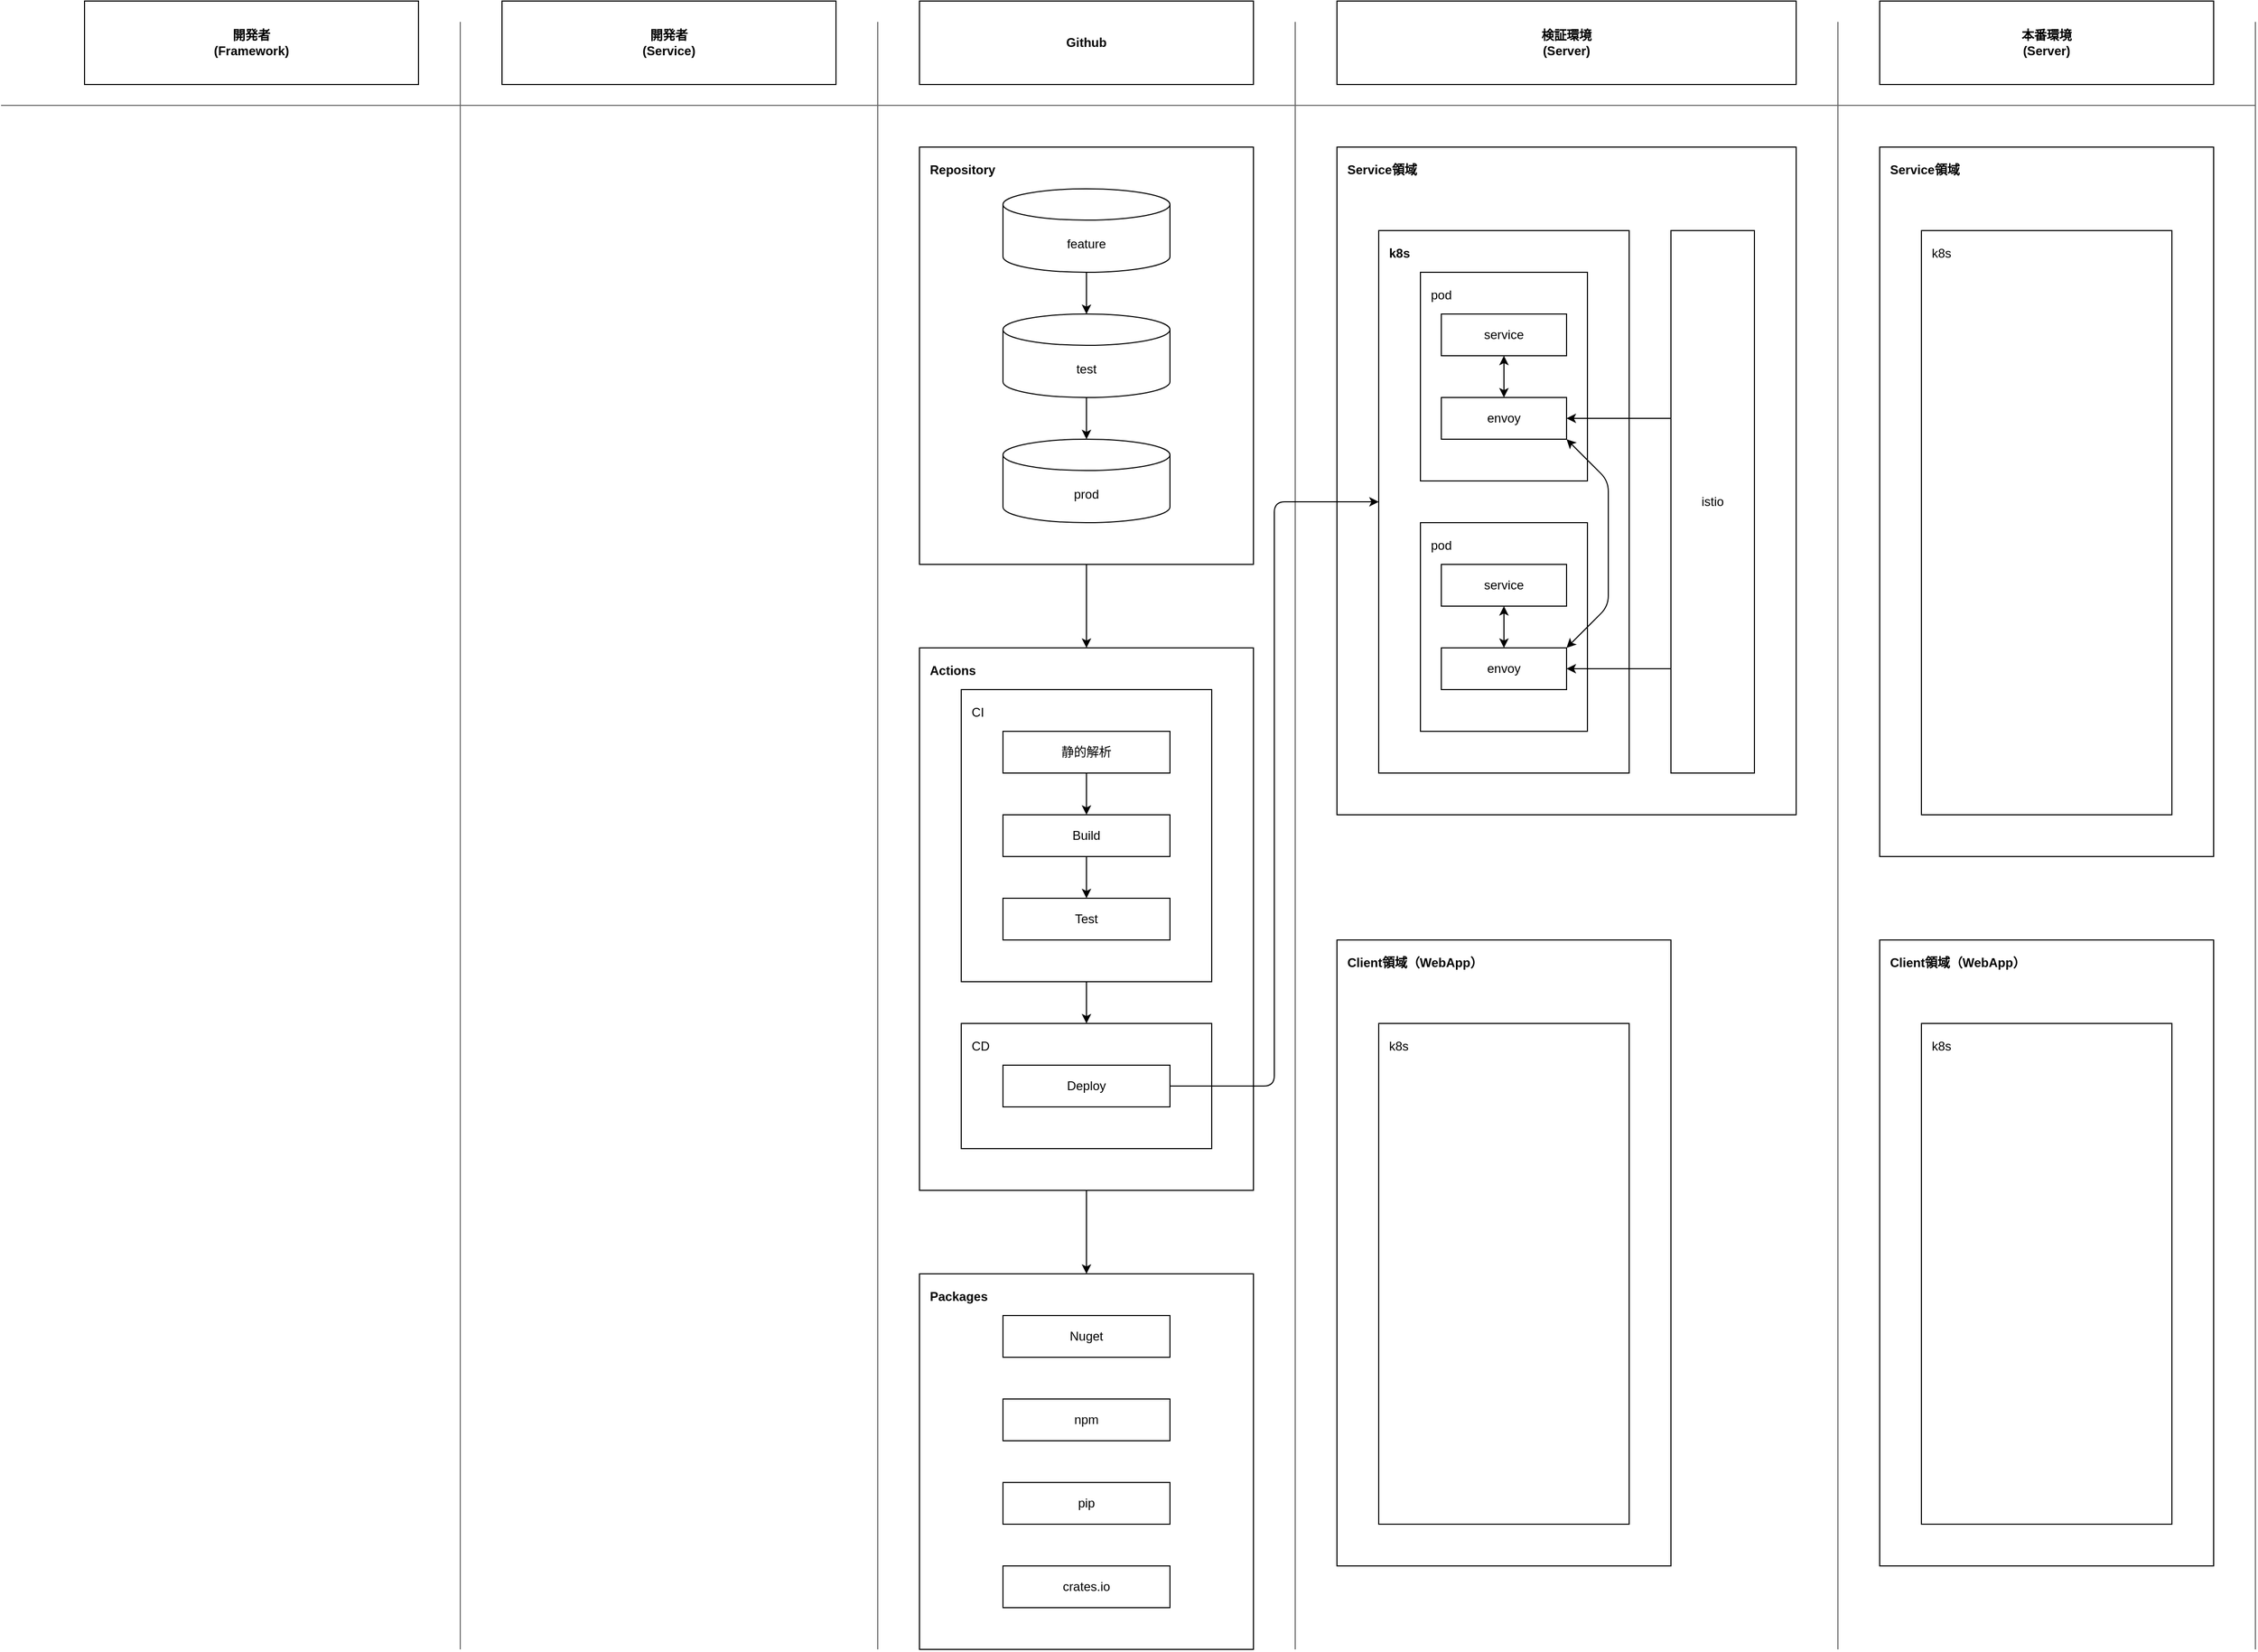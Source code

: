 <mxfile>
    <diagram id="om_oi36MF1jIUzn6utDR" name="ページ1">
        <mxGraphModel dx="3094" dy="1361" grid="1" gridSize="10" guides="1" tooltips="1" connect="1" arrows="1" fold="1" page="1" pageScale="1" pageWidth="1200" pageHeight="900" background="#ffffff" math="0" shadow="0">
            <root>
                <mxCell id="0"/>
                <mxCell id="1" parent="0"/>
                <mxCell id="140" value="pod" style="rounded=0;whiteSpace=wrap;html=1;align=left;verticalAlign=top;spacing=10;fillColor=none;" parent="1" vertex="1">
                    <mxGeometry x="880" y="280" width="160" height="200" as="geometry"/>
                </mxCell>
                <mxCell id="80" value="" style="endArrow=none;html=1;fontColor=#CCCCCC;strokeColor=#666666;" parent="1" edge="1">
                    <mxGeometry width="50" height="50" relative="1" as="geometry">
                        <mxPoint x="-480" y="120" as="sourcePoint"/>
                        <mxPoint x="1680" y="120" as="targetPoint"/>
                    </mxGeometry>
                </mxCell>
                <mxCell id="81" value="" style="endArrow=none;html=1;fontColor=#CCCCCC;strokeColor=#666666;" parent="1" edge="1">
                    <mxGeometry width="50" height="50" relative="1" as="geometry">
                        <mxPoint x="360" y="40" as="sourcePoint"/>
                        <mxPoint x="360" y="1600" as="targetPoint"/>
                    </mxGeometry>
                </mxCell>
                <mxCell id="82" value="" style="endArrow=none;html=1;fontColor=#CCCCCC;strokeColor=#666666;" parent="1" edge="1">
                    <mxGeometry width="50" height="50" relative="1" as="geometry">
                        <mxPoint x="760" y="40" as="sourcePoint"/>
                        <mxPoint x="760" y="1600" as="targetPoint"/>
                    </mxGeometry>
                </mxCell>
                <mxCell id="83" value="Github" style="rounded=0;whiteSpace=wrap;html=1;fontStyle=1;labelBackgroundColor=default;" parent="1" vertex="1">
                    <mxGeometry x="400" y="20" width="320" height="80" as="geometry"/>
                </mxCell>
                <mxCell id="84" value="Repository" style="rounded=0;whiteSpace=wrap;html=1;align=left;verticalAlign=top;spacing=10;fillColor=none;fontStyle=1" parent="1" vertex="1">
                    <mxGeometry x="400" y="160" width="320" height="400" as="geometry"/>
                </mxCell>
                <mxCell id="85" value="feature" style="shape=cylinder3;whiteSpace=wrap;html=1;boundedLbl=1;backgroundOutline=1;size=15;" parent="1" vertex="1">
                    <mxGeometry x="480" y="200" width="160" height="80" as="geometry"/>
                </mxCell>
                <mxCell id="86" value="test" style="shape=cylinder3;whiteSpace=wrap;html=1;boundedLbl=1;backgroundOutline=1;size=15;" parent="1" vertex="1">
                    <mxGeometry x="480" y="320" width="160" height="80" as="geometry"/>
                </mxCell>
                <mxCell id="87" value="prod" style="shape=cylinder3;whiteSpace=wrap;html=1;boundedLbl=1;backgroundOutline=1;size=15;" parent="1" vertex="1">
                    <mxGeometry x="480" y="440" width="160" height="80" as="geometry"/>
                </mxCell>
                <mxCell id="88" value="Actions" style="rounded=0;whiteSpace=wrap;html=1;fillColor=none;align=left;verticalAlign=top;spacing=10;fontStyle=1" parent="1" vertex="1">
                    <mxGeometry x="400" y="640" width="320" height="520" as="geometry"/>
                </mxCell>
                <mxCell id="89" value="CI" style="rounded=0;whiteSpace=wrap;html=1;verticalAlign=top;align=left;spacing=10;fillColor=none;" parent="1" vertex="1">
                    <mxGeometry x="440" y="680" width="240" height="280" as="geometry"/>
                </mxCell>
                <mxCell id="91" value="CD" style="rounded=0;whiteSpace=wrap;html=1;verticalAlign=top;align=left;spacing=10;fillColor=none;" parent="1" vertex="1">
                    <mxGeometry x="440" y="1000" width="240" height="120" as="geometry"/>
                </mxCell>
                <mxCell id="93" value="静的解析" style="rounded=0;whiteSpace=wrap;html=1;" parent="1" vertex="1">
                    <mxGeometry x="480" y="720" width="160" height="40" as="geometry"/>
                </mxCell>
                <mxCell id="94" value="Build" style="rounded=0;whiteSpace=wrap;html=1;" parent="1" vertex="1">
                    <mxGeometry x="480" y="800" width="160" height="40" as="geometry"/>
                </mxCell>
                <mxCell id="95" value="Test" style="rounded=0;whiteSpace=wrap;html=1;" parent="1" vertex="1">
                    <mxGeometry x="480" y="880" width="160" height="40" as="geometry"/>
                </mxCell>
                <mxCell id="96" value="Deploy" style="rounded=0;whiteSpace=wrap;html=1;" parent="1" vertex="1">
                    <mxGeometry x="480" y="1040" width="160" height="40" as="geometry"/>
                </mxCell>
                <mxCell id="97" value="" style="endArrow=classic;html=1;entryX=0.5;entryY=0;entryDx=0;entryDy=0;entryPerimeter=0;exitX=0.5;exitY=1;exitDx=0;exitDy=0;exitPerimeter=0;" parent="1" source="85" target="86" edge="1">
                    <mxGeometry width="50" height="50" relative="1" as="geometry">
                        <mxPoint x="870" y="530" as="sourcePoint"/>
                        <mxPoint x="920" y="480" as="targetPoint"/>
                    </mxGeometry>
                </mxCell>
                <mxCell id="98" value="" style="endArrow=classic;html=1;entryX=0.5;entryY=0;entryDx=0;entryDy=0;entryPerimeter=0;exitX=0.5;exitY=1;exitDx=0;exitDy=0;exitPerimeter=0;" parent="1" source="86" target="87" edge="1">
                    <mxGeometry width="50" height="50" relative="1" as="geometry">
                        <mxPoint x="920" y="710" as="sourcePoint"/>
                        <mxPoint x="970" y="660" as="targetPoint"/>
                    </mxGeometry>
                </mxCell>
                <mxCell id="99" value="" style="endArrow=classic;html=1;exitX=0.5;exitY=1;exitDx=0;exitDy=0;entryX=0.5;entryY=0;entryDx=0;entryDy=0;" parent="1" source="84" target="88" edge="1">
                    <mxGeometry width="50" height="50" relative="1" as="geometry">
                        <mxPoint x="920" y="710" as="sourcePoint"/>
                        <mxPoint x="970" y="660" as="targetPoint"/>
                    </mxGeometry>
                </mxCell>
                <mxCell id="100" value="" style="endArrow=classic;html=1;exitX=0.5;exitY=1;exitDx=0;exitDy=0;entryX=0.5;entryY=0;entryDx=0;entryDy=0;" parent="1" source="93" target="94" edge="1">
                    <mxGeometry width="50" height="50" relative="1" as="geometry">
                        <mxPoint x="920" y="710" as="sourcePoint"/>
                        <mxPoint x="970" y="660" as="targetPoint"/>
                    </mxGeometry>
                </mxCell>
                <mxCell id="101" value="" style="endArrow=classic;html=1;exitX=0.5;exitY=1;exitDx=0;exitDy=0;entryX=0.5;entryY=0;entryDx=0;entryDy=0;" parent="1" source="94" target="95" edge="1">
                    <mxGeometry width="50" height="50" relative="1" as="geometry">
                        <mxPoint x="920" y="710" as="sourcePoint"/>
                        <mxPoint x="970" y="660" as="targetPoint"/>
                    </mxGeometry>
                </mxCell>
                <mxCell id="102" value="" style="endArrow=classic;html=1;entryX=0.5;entryY=0;entryDx=0;entryDy=0;exitX=0.5;exitY=1;exitDx=0;exitDy=0;" parent="1" source="89" target="91" edge="1">
                    <mxGeometry width="50" height="50" relative="1" as="geometry">
                        <mxPoint x="920" y="710" as="sourcePoint"/>
                        <mxPoint x="970" y="660" as="targetPoint"/>
                    </mxGeometry>
                </mxCell>
                <mxCell id="103" value="Packages" style="rounded=0;whiteSpace=wrap;html=1;fillColor=none;align=left;verticalAlign=top;spacing=10;fontStyle=1" parent="1" vertex="1">
                    <mxGeometry x="400" y="1240" width="320" height="360" as="geometry"/>
                </mxCell>
                <mxCell id="104" value="Nuget" style="rounded=0;whiteSpace=wrap;html=1;" parent="1" vertex="1">
                    <mxGeometry x="480" y="1280" width="160" height="40" as="geometry"/>
                </mxCell>
                <mxCell id="105" value="npm" style="rounded=0;whiteSpace=wrap;html=1;" parent="1" vertex="1">
                    <mxGeometry x="480" y="1360" width="160" height="40" as="geometry"/>
                </mxCell>
                <mxCell id="106" value="pip" style="rounded=0;whiteSpace=wrap;html=1;" parent="1" vertex="1">
                    <mxGeometry x="480" y="1440" width="160" height="40" as="geometry"/>
                </mxCell>
                <mxCell id="107" value="" style="endArrow=classic;html=1;exitX=0.5;exitY=1;exitDx=0;exitDy=0;entryX=0.5;entryY=0;entryDx=0;entryDy=0;" parent="1" source="88" target="103" edge="1">
                    <mxGeometry width="50" height="50" relative="1" as="geometry">
                        <mxPoint x="920" y="820" as="sourcePoint"/>
                        <mxPoint x="630" y="1220" as="targetPoint"/>
                    </mxGeometry>
                </mxCell>
                <mxCell id="108" value="検証環境&lt;div&gt;(Server)&lt;/div&gt;" style="rounded=0;whiteSpace=wrap;html=1;fontStyle=1" parent="1" vertex="1">
                    <mxGeometry x="800" y="20" width="440" height="80" as="geometry"/>
                </mxCell>
                <mxCell id="109" value="" style="endArrow=none;html=1;fontColor=#CCCCCC;strokeColor=#666666;" parent="1" edge="1">
                    <mxGeometry width="50" height="50" relative="1" as="geometry">
                        <mxPoint x="1280" y="40" as="sourcePoint"/>
                        <mxPoint x="1280" y="1600" as="targetPoint"/>
                    </mxGeometry>
                </mxCell>
                <mxCell id="110" value="本番環境&lt;div&gt;(Server)&lt;/div&gt;" style="rounded=0;whiteSpace=wrap;html=1;fontStyle=1" parent="1" vertex="1">
                    <mxGeometry x="1320" y="20" width="320" height="80" as="geometry"/>
                </mxCell>
                <mxCell id="111" value="開発者&lt;div&gt;(Service)&lt;/div&gt;" style="rounded=0;whiteSpace=wrap;html=1;fontStyle=1" parent="1" vertex="1">
                    <mxGeometry y="20" width="320" height="80" as="geometry"/>
                </mxCell>
                <mxCell id="112" value="開発者&lt;div&gt;(Framework)&lt;/div&gt;" style="rounded=0;whiteSpace=wrap;html=1;fontStyle=1" parent="1" vertex="1">
                    <mxGeometry x="-400" y="20" width="320" height="80" as="geometry"/>
                </mxCell>
                <mxCell id="113" value="" style="endArrow=none;html=1;fontColor=#CCCCCC;strokeColor=#666666;" parent="1" edge="1">
                    <mxGeometry width="50" height="50" relative="1" as="geometry">
                        <mxPoint x="-40" y="40" as="sourcePoint"/>
                        <mxPoint x="-40" y="1600" as="targetPoint"/>
                    </mxGeometry>
                </mxCell>
                <mxCell id="114" value="Service領域" style="rounded=0;whiteSpace=wrap;html=1;align=left;verticalAlign=top;spacing=10;fillColor=none;fontStyle=1" parent="1" vertex="1">
                    <mxGeometry x="800" y="160" width="440" height="640" as="geometry"/>
                </mxCell>
                <mxCell id="115" value="Client領域（WebApp）" style="rounded=0;whiteSpace=wrap;html=1;align=left;verticalAlign=top;spacing=10;fillColor=none;fontStyle=1" parent="1" vertex="1">
                    <mxGeometry x="800" y="920" width="320" height="600" as="geometry"/>
                </mxCell>
                <mxCell id="116" value="Service領域" style="rounded=0;whiteSpace=wrap;html=1;align=left;verticalAlign=top;spacing=10;fillColor=none;fontStyle=1" parent="1" vertex="1">
                    <mxGeometry x="1320" y="160" width="320" height="680" as="geometry"/>
                </mxCell>
                <mxCell id="117" value="Client領域（WebApp）" style="rounded=0;whiteSpace=wrap;html=1;align=left;verticalAlign=top;spacing=10;fillColor=none;fontStyle=1" parent="1" vertex="1">
                    <mxGeometry x="1320" y="920" width="320" height="600" as="geometry"/>
                </mxCell>
                <mxCell id="118" value="k8s" style="rounded=0;whiteSpace=wrap;html=1;align=left;verticalAlign=top;spacing=10;fillColor=none;fontStyle=1" parent="1" vertex="1">
                    <mxGeometry x="840" y="240" width="240" height="520" as="geometry"/>
                </mxCell>
                <mxCell id="119" value="k8s" style="rounded=0;whiteSpace=wrap;html=1;align=left;verticalAlign=top;spacing=10;fillColor=none;" parent="1" vertex="1">
                    <mxGeometry x="1360" y="240" width="240" height="560" as="geometry"/>
                </mxCell>
                <mxCell id="120" value="k8s" style="rounded=0;whiteSpace=wrap;html=1;align=left;verticalAlign=top;spacing=10;fillColor=none;" parent="1" vertex="1">
                    <mxGeometry x="840" y="1000" width="240" height="480" as="geometry"/>
                </mxCell>
                <mxCell id="121" value="k8s" style="rounded=0;whiteSpace=wrap;html=1;align=left;verticalAlign=top;spacing=10;fillColor=none;" parent="1" vertex="1">
                    <mxGeometry x="1360" y="1000" width="240" height="480" as="geometry"/>
                </mxCell>
                <mxCell id="122" value="" style="endArrow=none;html=1;fontColor=#CCCCCC;strokeColor=#666666;" parent="1" edge="1">
                    <mxGeometry width="50" height="50" relative="1" as="geometry">
                        <mxPoint x="1680" y="40" as="sourcePoint"/>
                        <mxPoint x="1680" y="1600" as="targetPoint"/>
                    </mxGeometry>
                </mxCell>
                <mxCell id="125" value="istio" style="rounded=0;whiteSpace=wrap;html=1;align=center;verticalAlign=middle;spacing=10;fillColor=none;" parent="1" vertex="1">
                    <mxGeometry x="1120" y="240" width="80" height="520" as="geometry"/>
                </mxCell>
                <mxCell id="132" value="service" style="rounded=0;whiteSpace=wrap;html=1;" parent="1" vertex="1">
                    <mxGeometry x="900" y="320" width="120" height="40" as="geometry"/>
                </mxCell>
                <mxCell id="133" value="envoy" style="rounded=0;whiteSpace=wrap;html=1;" parent="1" vertex="1">
                    <mxGeometry x="900" y="400" width="120" height="40" as="geometry"/>
                </mxCell>
                <mxCell id="139" value="crates.io" style="rounded=0;whiteSpace=wrap;html=1;" parent="1" vertex="1">
                    <mxGeometry x="480" y="1520" width="160" height="40" as="geometry"/>
                </mxCell>
                <mxCell id="141" value="pod" style="rounded=0;whiteSpace=wrap;html=1;align=left;verticalAlign=top;spacing=10;fillColor=none;" parent="1" vertex="1">
                    <mxGeometry x="880" y="520" width="160" height="200" as="geometry"/>
                </mxCell>
                <mxCell id="142" value="service" style="rounded=0;whiteSpace=wrap;html=1;" parent="1" vertex="1">
                    <mxGeometry x="900" y="560" width="120" height="40" as="geometry"/>
                </mxCell>
                <mxCell id="143" value="envoy" style="rounded=0;whiteSpace=wrap;html=1;" parent="1" vertex="1">
                    <mxGeometry x="900" y="640" width="120" height="40" as="geometry"/>
                </mxCell>
                <mxCell id="148" value="" style="endArrow=classic;html=1;entryX=0;entryY=0.5;entryDx=0;entryDy=0;exitX=1;exitY=0.5;exitDx=0;exitDy=0;" parent="1" source="96" target="118" edge="1">
                    <mxGeometry width="50" height="50" relative="1" as="geometry">
                        <mxPoint x="570" y="810" as="sourcePoint"/>
                        <mxPoint x="620" y="760" as="targetPoint"/>
                        <Array as="points">
                            <mxPoint x="740" y="1060"/>
                            <mxPoint x="740" y="500"/>
                        </Array>
                    </mxGeometry>
                </mxCell>
                <mxCell id="149" value="" style="endArrow=classic;startArrow=classic;html=1;entryX=0.5;entryY=1;entryDx=0;entryDy=0;exitX=0.5;exitY=0;exitDx=0;exitDy=0;" parent="1" source="133" target="132" edge="1">
                    <mxGeometry width="50" height="50" relative="1" as="geometry">
                        <mxPoint x="570" y="700" as="sourcePoint"/>
                        <mxPoint x="620" y="650" as="targetPoint"/>
                    </mxGeometry>
                </mxCell>
                <mxCell id="150" value="" style="endArrow=classic;startArrow=classic;html=1;entryX=0.5;entryY=1;entryDx=0;entryDy=0;exitX=0.5;exitY=0;exitDx=0;exitDy=0;" parent="1" source="143" target="142" edge="1">
                    <mxGeometry width="50" height="50" relative="1" as="geometry">
                        <mxPoint x="570" y="700" as="sourcePoint"/>
                        <mxPoint x="620" y="650" as="targetPoint"/>
                    </mxGeometry>
                </mxCell>
                <mxCell id="152" value="" style="endArrow=classic;html=1;entryX=1;entryY=0.5;entryDx=0;entryDy=0;" parent="1" edge="1" target="133">
                    <mxGeometry width="50" height="50" relative="1" as="geometry">
                        <mxPoint x="1120" y="420" as="sourcePoint"/>
                        <mxPoint x="1120" y="660" as="targetPoint"/>
                    </mxGeometry>
                </mxCell>
                <mxCell id="153" value="" style="endArrow=classic;startArrow=classic;html=1;entryX=1;entryY=1;entryDx=0;entryDy=0;exitX=1;exitY=0;exitDx=0;exitDy=0;" parent="1" source="143" target="133" edge="1">
                    <mxGeometry width="50" height="50" relative="1" as="geometry">
                        <mxPoint x="630" y="520" as="sourcePoint"/>
                        <mxPoint x="680" y="470" as="targetPoint"/>
                        <Array as="points">
                            <mxPoint x="1060" y="600"/>
                            <mxPoint x="1060" y="480"/>
                        </Array>
                    </mxGeometry>
                </mxCell>
                <mxCell id="340" value="" style="endArrow=classic;html=1;entryX=1;entryY=0.5;entryDx=0;entryDy=0;" edge="1" parent="1" target="143">
                    <mxGeometry width="50" height="50" relative="1" as="geometry">
                        <mxPoint x="1120" y="660" as="sourcePoint"/>
                        <mxPoint x="1030" y="430" as="targetPoint"/>
                    </mxGeometry>
                </mxCell>
            </root>
        </mxGraphModel>
    </diagram>
</mxfile>